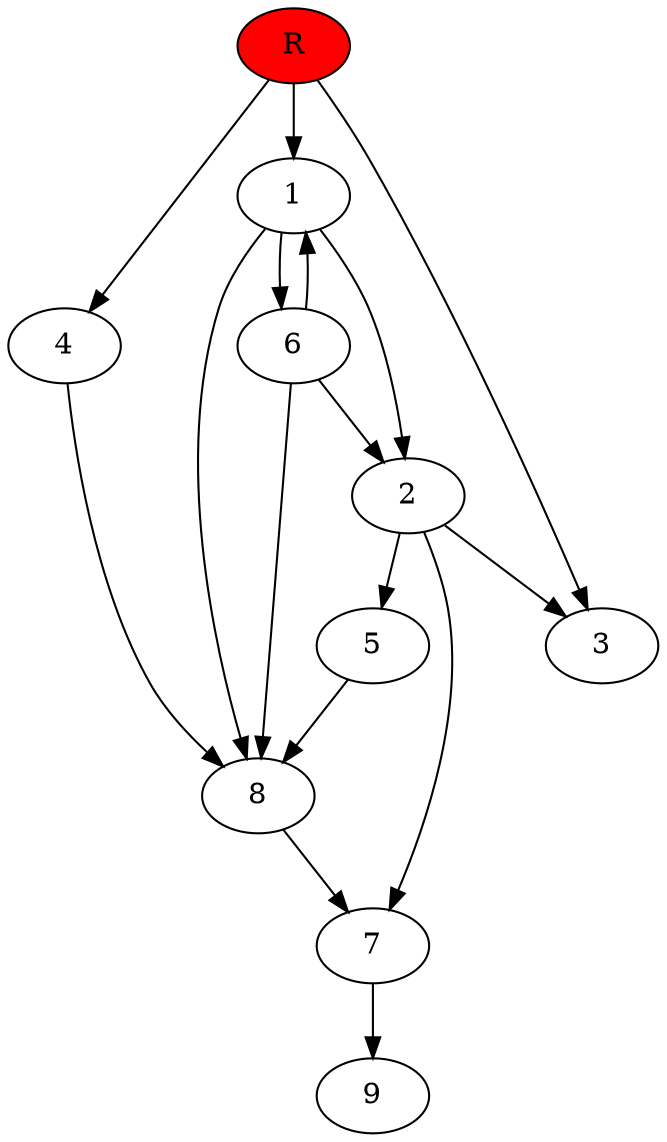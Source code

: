digraph prb67956 {
	1
	2
	3
	4
	5
	6
	7
	8
	R [fillcolor="#ff0000" style=filled]
	1 -> 2
	1 -> 6
	1 -> 8
	2 -> 3
	2 -> 5
	2 -> 7
	4 -> 8
	5 -> 8
	6 -> 1
	6 -> 2
	6 -> 8
	7 -> 9
	8 -> 7
	R -> 1
	R -> 3
	R -> 4
}
